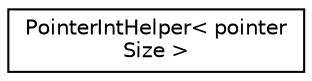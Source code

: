 digraph "Graphical Class Hierarchy"
{
  edge [fontname="Helvetica",fontsize="10",labelfontname="Helvetica",labelfontsize="10"];
  node [fontname="Helvetica",fontsize="10",shape=record];
  rankdir="LR";
  Node0 [label="PointerIntHelper\< pointer\lSize \>",height=0.2,width=0.4,color="black", fillcolor="white", style="filled",URL="$struct_pointer_int_helper.html"];
}
